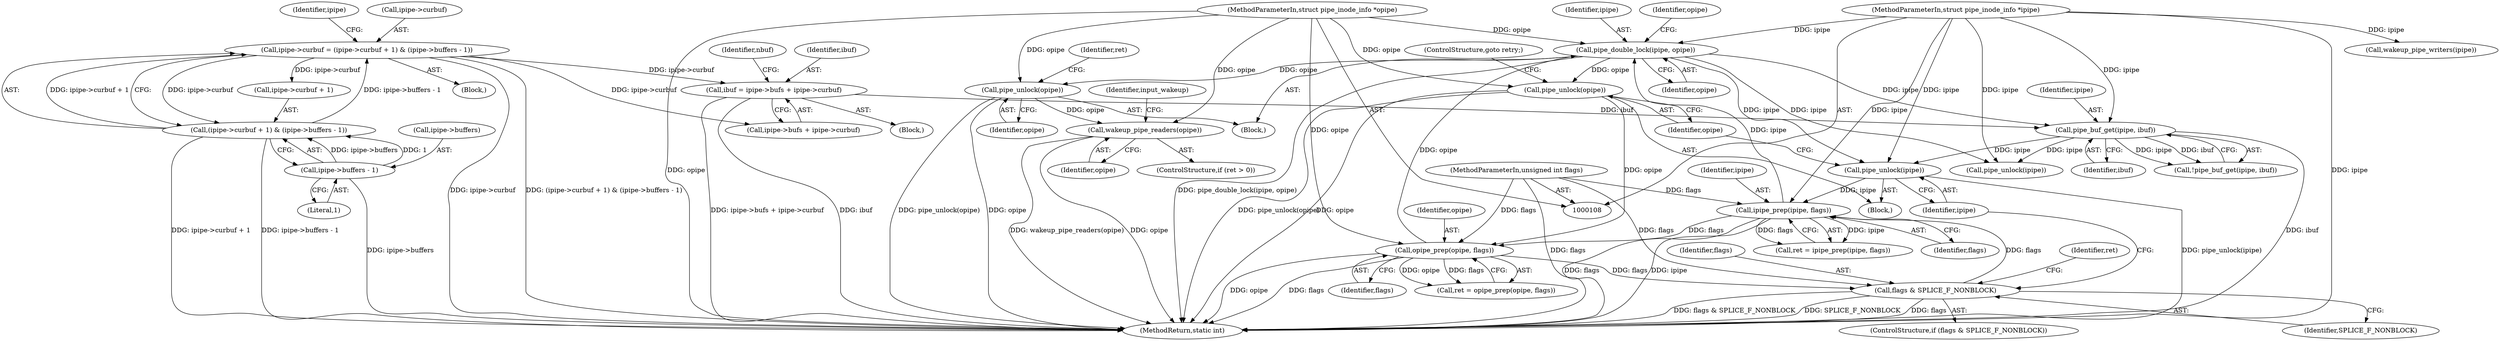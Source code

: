 digraph "0_linux_15fab63e1e57be9fdb5eec1bbc5916e9825e9acb_0@API" {
"1000353" [label="(Call,wakeup_pipe_readers(opipe))"];
"1000347" [label="(Call,pipe_unlock(opipe))"];
"1000144" [label="(Call,pipe_double_lock(ipipe, opipe))"];
"1000128" [label="(Call,ipipe_prep(ipipe, flags))"];
"1000205" [label="(Call,pipe_unlock(ipipe))"];
"1000288" [label="(Call,pipe_buf_get(ipipe, ibuf))"];
"1000109" [label="(MethodParameterIn,struct pipe_inode_info *ipipe)"];
"1000210" [label="(Call,ibuf = ipipe->bufs + ipipe->curbuf)"];
"1000262" [label="(Call,ipipe->curbuf = (ipipe->curbuf + 1) & (ipipe->buffers - 1))"];
"1000266" [label="(Call,(ipipe->curbuf + 1) & (ipipe->buffers - 1))"];
"1000272" [label="(Call,ipipe->buffers - 1)"];
"1000196" [label="(Call,flags & SPLICE_F_NONBLOCK)"];
"1000137" [label="(Call,opipe_prep(opipe, flags))"];
"1000207" [label="(Call,pipe_unlock(opipe))"];
"1000110" [label="(MethodParameterIn,struct pipe_inode_info *opipe)"];
"1000112" [label="(MethodParameterIn,unsigned int flags)"];
"1000247" [label="(Block,)"];
"1000126" [label="(Call,ret = ipipe_prep(ipipe, flags))"];
"1000212" [label="(Call,ipipe->bufs + ipipe->curbuf)"];
"1000263" [label="(Call,ipipe->curbuf)"];
"1000209" [label="(ControlStructure,goto retry;)"];
"1000145" [label="(Identifier,ipipe)"];
"1000272" [label="(Call,ipipe->buffers - 1)"];
"1000262" [label="(Call,ipipe->curbuf = (ipipe->curbuf + 1) & (ipipe->buffers - 1))"];
"1000220" [label="(Identifier,nbuf)"];
"1000196" [label="(Call,flags & SPLICE_F_NONBLOCK)"];
"1000267" [label="(Call,ipipe->curbuf + 1)"];
"1000266" [label="(Call,(ipipe->curbuf + 1) & (ipipe->buffers - 1))"];
"1000211" [label="(Identifier,ibuf)"];
"1000273" [label="(Call,ipipe->buffers)"];
"1000345" [label="(Call,pipe_unlock(ipipe))"];
"1000288" [label="(Call,pipe_buf_get(ipipe, ibuf))"];
"1000290" [label="(Identifier,ibuf)"];
"1000137" [label="(Call,opipe_prep(opipe, flags))"];
"1000279" [label="(Identifier,ipipe)"];
"1000276" [label="(Literal,1)"];
"1000113" [label="(Block,)"];
"1000208" [label="(Identifier,opipe)"];
"1000135" [label="(Call,ret = opipe_prep(opipe, flags))"];
"1000139" [label="(Identifier,flags)"];
"1000349" [label="(ControlStructure,if (ret > 0))"];
"1000287" [label="(Call,!pipe_buf_get(ipipe, ibuf))"];
"1000130" [label="(Identifier,flags)"];
"1000191" [label="(Block,)"];
"1000206" [label="(Identifier,ipipe)"];
"1000110" [label="(MethodParameterIn,struct pipe_inode_info *opipe)"];
"1000205" [label="(Call,pipe_unlock(ipipe))"];
"1000152" [label="(Identifier,opipe)"];
"1000361" [label="(MethodReturn,static int)"];
"1000357" [label="(Call,wakeup_pipe_writers(ipipe))"];
"1000347" [label="(Call,pipe_unlock(opipe))"];
"1000144" [label="(Call,pipe_double_lock(ipipe, opipe))"];
"1000289" [label="(Identifier,ipipe)"];
"1000197" [label="(Identifier,flags)"];
"1000207" [label="(Call,pipe_unlock(opipe))"];
"1000354" [label="(Identifier,opipe)"];
"1000353" [label="(Call,wakeup_pipe_readers(opipe))"];
"1000195" [label="(ControlStructure,if (flags & SPLICE_F_NONBLOCK))"];
"1000146" [label="(Identifier,opipe)"];
"1000198" [label="(Identifier,SPLICE_F_NONBLOCK)"];
"1000148" [label="(Block,)"];
"1000351" [label="(Identifier,ret)"];
"1000109" [label="(MethodParameterIn,struct pipe_inode_info *ipipe)"];
"1000138" [label="(Identifier,opipe)"];
"1000356" [label="(Identifier,input_wakeup)"];
"1000201" [label="(Identifier,ret)"];
"1000210" [label="(Call,ibuf = ipipe->bufs + ipipe->curbuf)"];
"1000129" [label="(Identifier,ipipe)"];
"1000112" [label="(MethodParameterIn,unsigned int flags)"];
"1000348" [label="(Identifier,opipe)"];
"1000128" [label="(Call,ipipe_prep(ipipe, flags))"];
"1000353" -> "1000349"  [label="AST: "];
"1000353" -> "1000354"  [label="CFG: "];
"1000354" -> "1000353"  [label="AST: "];
"1000356" -> "1000353"  [label="CFG: "];
"1000353" -> "1000361"  [label="DDG: wakeup_pipe_readers(opipe)"];
"1000353" -> "1000361"  [label="DDG: opipe"];
"1000347" -> "1000353"  [label="DDG: opipe"];
"1000110" -> "1000353"  [label="DDG: opipe"];
"1000347" -> "1000113"  [label="AST: "];
"1000347" -> "1000348"  [label="CFG: "];
"1000348" -> "1000347"  [label="AST: "];
"1000351" -> "1000347"  [label="CFG: "];
"1000347" -> "1000361"  [label="DDG: opipe"];
"1000347" -> "1000361"  [label="DDG: pipe_unlock(opipe)"];
"1000144" -> "1000347"  [label="DDG: opipe"];
"1000110" -> "1000347"  [label="DDG: opipe"];
"1000144" -> "1000113"  [label="AST: "];
"1000144" -> "1000146"  [label="CFG: "];
"1000145" -> "1000144"  [label="AST: "];
"1000146" -> "1000144"  [label="AST: "];
"1000152" -> "1000144"  [label="CFG: "];
"1000144" -> "1000361"  [label="DDG: pipe_double_lock(ipipe, opipe)"];
"1000128" -> "1000144"  [label="DDG: ipipe"];
"1000109" -> "1000144"  [label="DDG: ipipe"];
"1000137" -> "1000144"  [label="DDG: opipe"];
"1000110" -> "1000144"  [label="DDG: opipe"];
"1000144" -> "1000205"  [label="DDG: ipipe"];
"1000144" -> "1000207"  [label="DDG: opipe"];
"1000144" -> "1000288"  [label="DDG: ipipe"];
"1000144" -> "1000345"  [label="DDG: ipipe"];
"1000128" -> "1000126"  [label="AST: "];
"1000128" -> "1000130"  [label="CFG: "];
"1000129" -> "1000128"  [label="AST: "];
"1000130" -> "1000128"  [label="AST: "];
"1000126" -> "1000128"  [label="CFG: "];
"1000128" -> "1000361"  [label="DDG: flags"];
"1000128" -> "1000361"  [label="DDG: ipipe"];
"1000128" -> "1000126"  [label="DDG: ipipe"];
"1000128" -> "1000126"  [label="DDG: flags"];
"1000205" -> "1000128"  [label="DDG: ipipe"];
"1000109" -> "1000128"  [label="DDG: ipipe"];
"1000196" -> "1000128"  [label="DDG: flags"];
"1000112" -> "1000128"  [label="DDG: flags"];
"1000128" -> "1000137"  [label="DDG: flags"];
"1000205" -> "1000191"  [label="AST: "];
"1000205" -> "1000206"  [label="CFG: "];
"1000206" -> "1000205"  [label="AST: "];
"1000208" -> "1000205"  [label="CFG: "];
"1000205" -> "1000361"  [label="DDG: pipe_unlock(ipipe)"];
"1000288" -> "1000205"  [label="DDG: ipipe"];
"1000109" -> "1000205"  [label="DDG: ipipe"];
"1000288" -> "1000287"  [label="AST: "];
"1000288" -> "1000290"  [label="CFG: "];
"1000289" -> "1000288"  [label="AST: "];
"1000290" -> "1000288"  [label="AST: "];
"1000287" -> "1000288"  [label="CFG: "];
"1000288" -> "1000361"  [label="DDG: ibuf"];
"1000288" -> "1000287"  [label="DDG: ipipe"];
"1000288" -> "1000287"  [label="DDG: ibuf"];
"1000109" -> "1000288"  [label="DDG: ipipe"];
"1000210" -> "1000288"  [label="DDG: ibuf"];
"1000288" -> "1000345"  [label="DDG: ipipe"];
"1000109" -> "1000108"  [label="AST: "];
"1000109" -> "1000361"  [label="DDG: ipipe"];
"1000109" -> "1000345"  [label="DDG: ipipe"];
"1000109" -> "1000357"  [label="DDG: ipipe"];
"1000210" -> "1000148"  [label="AST: "];
"1000210" -> "1000212"  [label="CFG: "];
"1000211" -> "1000210"  [label="AST: "];
"1000212" -> "1000210"  [label="AST: "];
"1000220" -> "1000210"  [label="CFG: "];
"1000210" -> "1000361"  [label="DDG: ipipe->bufs + ipipe->curbuf"];
"1000210" -> "1000361"  [label="DDG: ibuf"];
"1000262" -> "1000210"  [label="DDG: ipipe->curbuf"];
"1000262" -> "1000247"  [label="AST: "];
"1000262" -> "1000266"  [label="CFG: "];
"1000263" -> "1000262"  [label="AST: "];
"1000266" -> "1000262"  [label="AST: "];
"1000279" -> "1000262"  [label="CFG: "];
"1000262" -> "1000361"  [label="DDG: ipipe->curbuf"];
"1000262" -> "1000361"  [label="DDG: (ipipe->curbuf + 1) & (ipipe->buffers - 1)"];
"1000262" -> "1000212"  [label="DDG: ipipe->curbuf"];
"1000266" -> "1000262"  [label="DDG: ipipe->curbuf + 1"];
"1000266" -> "1000262"  [label="DDG: ipipe->buffers - 1"];
"1000262" -> "1000266"  [label="DDG: ipipe->curbuf"];
"1000262" -> "1000267"  [label="DDG: ipipe->curbuf"];
"1000266" -> "1000272"  [label="CFG: "];
"1000267" -> "1000266"  [label="AST: "];
"1000272" -> "1000266"  [label="AST: "];
"1000266" -> "1000361"  [label="DDG: ipipe->curbuf + 1"];
"1000266" -> "1000361"  [label="DDG: ipipe->buffers - 1"];
"1000272" -> "1000266"  [label="DDG: ipipe->buffers"];
"1000272" -> "1000266"  [label="DDG: 1"];
"1000272" -> "1000276"  [label="CFG: "];
"1000273" -> "1000272"  [label="AST: "];
"1000276" -> "1000272"  [label="AST: "];
"1000272" -> "1000361"  [label="DDG: ipipe->buffers"];
"1000196" -> "1000195"  [label="AST: "];
"1000196" -> "1000198"  [label="CFG: "];
"1000197" -> "1000196"  [label="AST: "];
"1000198" -> "1000196"  [label="AST: "];
"1000201" -> "1000196"  [label="CFG: "];
"1000206" -> "1000196"  [label="CFG: "];
"1000196" -> "1000361"  [label="DDG: flags"];
"1000196" -> "1000361"  [label="DDG: flags & SPLICE_F_NONBLOCK"];
"1000196" -> "1000361"  [label="DDG: SPLICE_F_NONBLOCK"];
"1000137" -> "1000196"  [label="DDG: flags"];
"1000112" -> "1000196"  [label="DDG: flags"];
"1000137" -> "1000135"  [label="AST: "];
"1000137" -> "1000139"  [label="CFG: "];
"1000138" -> "1000137"  [label="AST: "];
"1000139" -> "1000137"  [label="AST: "];
"1000135" -> "1000137"  [label="CFG: "];
"1000137" -> "1000361"  [label="DDG: flags"];
"1000137" -> "1000361"  [label="DDG: opipe"];
"1000137" -> "1000135"  [label="DDG: opipe"];
"1000137" -> "1000135"  [label="DDG: flags"];
"1000207" -> "1000137"  [label="DDG: opipe"];
"1000110" -> "1000137"  [label="DDG: opipe"];
"1000112" -> "1000137"  [label="DDG: flags"];
"1000207" -> "1000191"  [label="AST: "];
"1000207" -> "1000208"  [label="CFG: "];
"1000208" -> "1000207"  [label="AST: "];
"1000209" -> "1000207"  [label="CFG: "];
"1000207" -> "1000361"  [label="DDG: opipe"];
"1000207" -> "1000361"  [label="DDG: pipe_unlock(opipe)"];
"1000110" -> "1000207"  [label="DDG: opipe"];
"1000110" -> "1000108"  [label="AST: "];
"1000110" -> "1000361"  [label="DDG: opipe"];
"1000112" -> "1000108"  [label="AST: "];
"1000112" -> "1000361"  [label="DDG: flags"];
}
